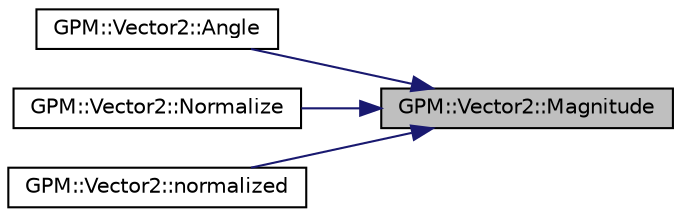 digraph "GPM::Vector2::Magnitude"
{
 // INTERACTIVE_SVG=YES
 // LATEX_PDF_SIZE
  edge [fontname="Helvetica",fontsize="10",labelfontname="Helvetica",labelfontsize="10"];
  node [fontname="Helvetica",fontsize="10",shape=record];
  rankdir="RL";
  Node83 [label="GPM::Vector2::Magnitude",height=0.2,width=0.4,color="black", fillcolor="grey75", style="filled", fontcolor="black",tooltip="Returns length of this Vector2."];
  Node83 -> Node84 [dir="back",color="midnightblue",fontsize="10",style="solid",fontname="Helvetica"];
  Node84 [label="GPM::Vector2::Angle",height=0.2,width=0.4,color="black", fillcolor="white", style="filled",URL="$struct_g_p_m_1_1_vector2.html#aff9205416ef51125773b7feccbee0467",tooltip="Calculates Angle between 2 Vectors."];
  Node83 -> Node85 [dir="back",color="midnightblue",fontsize="10",style="solid",fontname="Helvetica"];
  Node85 [label="GPM::Vector2::Normalize",height=0.2,width=0.4,color="black", fillcolor="white", style="filled",URL="$struct_g_p_m_1_1_vector2.html#aea3e51051599b8a629d0973a9b4b9a63",tooltip="Normalizes Vector given as parameter (Magnitude will now equal 1)"];
  Node83 -> Node86 [dir="back",color="midnightblue",fontsize="10",style="solid",fontname="Helvetica"];
  Node86 [label="GPM::Vector2::normalized",height=0.2,width=0.4,color="black", fillcolor="white", style="filled",URL="$struct_g_p_m_1_1_vector2.html#a53f7eaa4b4419c4f80606b1b0ea03189",tooltip="Calculates a normalized version of Vector given by parameter."];
}
